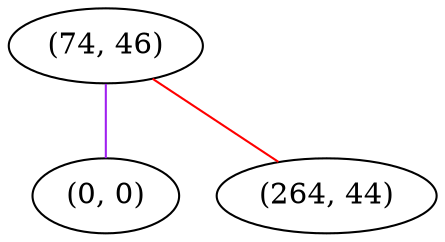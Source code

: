 graph "" {
"(74, 46)";
"(0, 0)";
"(264, 44)";
"(74, 46)" -- "(0, 0)"  [color=purple, key=0, weight=4];
"(74, 46)" -- "(264, 44)"  [color=red, key=0, weight=1];
}
